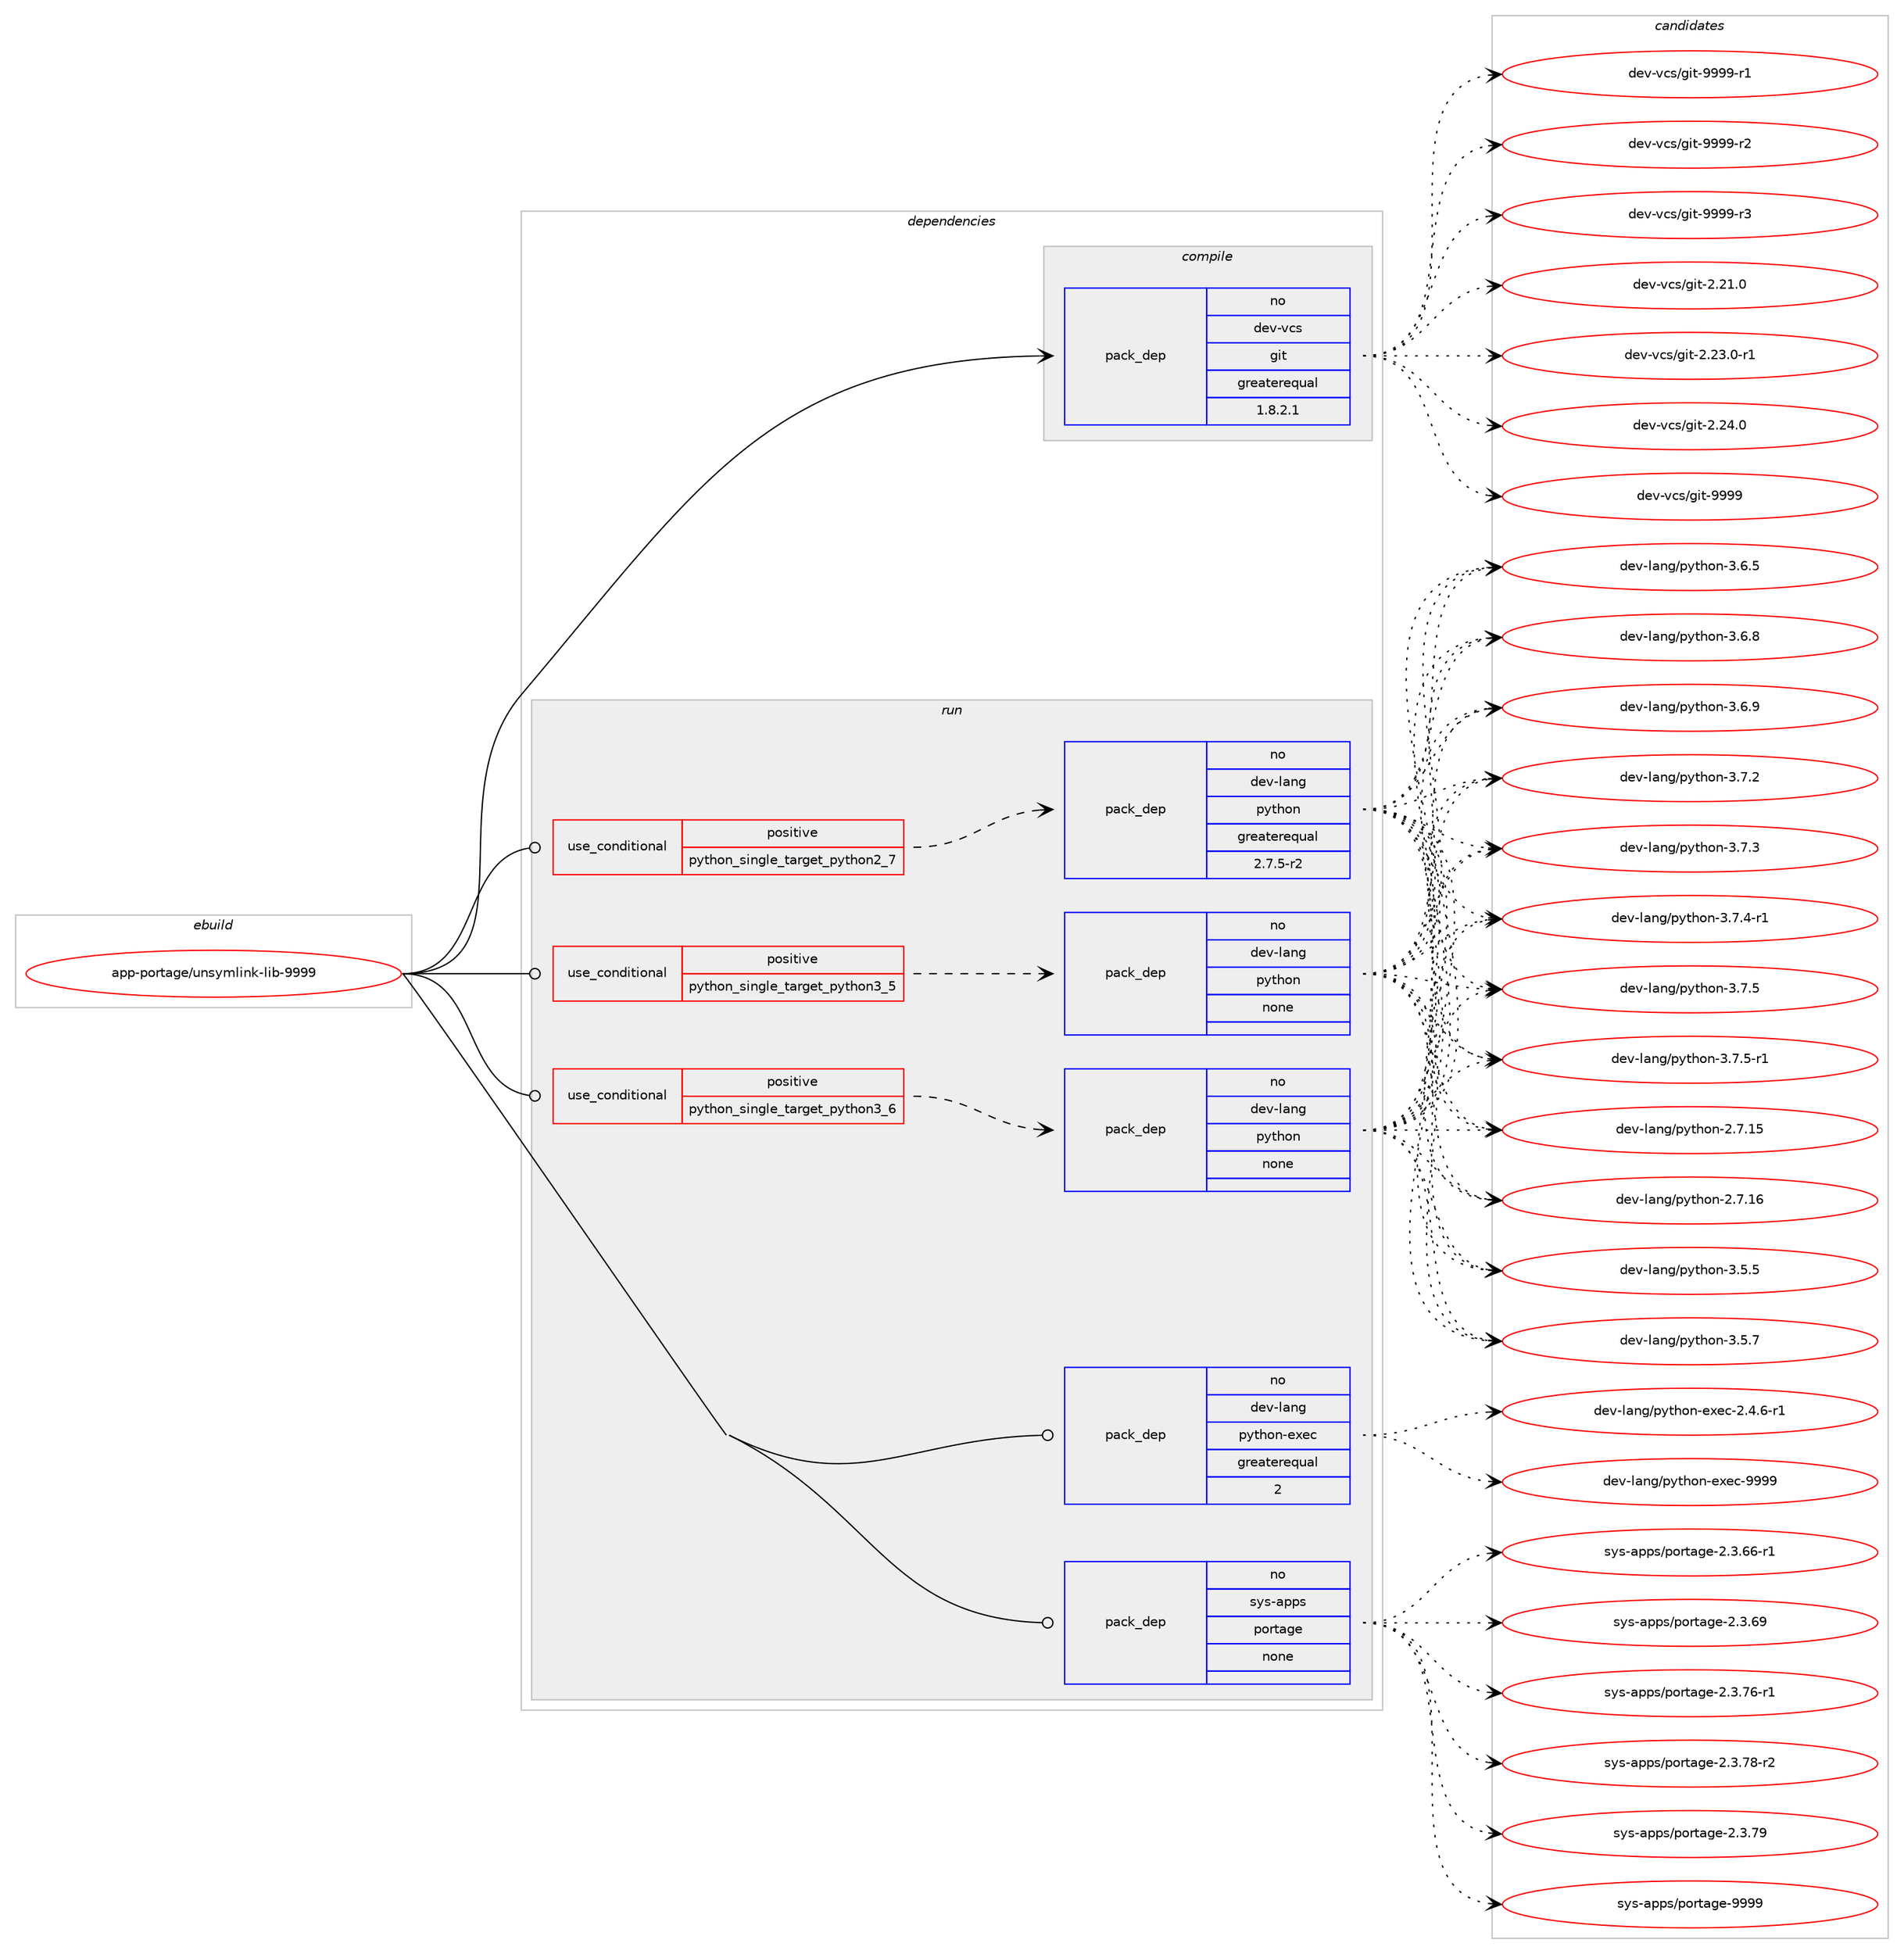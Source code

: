 digraph prolog {

# *************
# Graph options
# *************

newrank=true;
concentrate=true;
compound=true;
graph [rankdir=LR,fontname=Helvetica,fontsize=10,ranksep=1.5];#, ranksep=2.5, nodesep=0.2];
edge  [arrowhead=vee];
node  [fontname=Helvetica,fontsize=10];

# **********
# The ebuild
# **********

subgraph cluster_leftcol {
color=gray;
rank=same;
label=<<i>ebuild</i>>;
id [label="app-portage/unsymlink-lib-9999", color=red, width=4, href="../app-portage/unsymlink-lib-9999.svg"];
}

# ****************
# The dependencies
# ****************

subgraph cluster_midcol {
color=gray;
label=<<i>dependencies</i>>;
subgraph cluster_compile {
fillcolor="#eeeeee";
style=filled;
label=<<i>compile</i>>;
subgraph pack376698 {
dependency506828 [label=<<TABLE BORDER="0" CELLBORDER="1" CELLSPACING="0" CELLPADDING="4" WIDTH="220"><TR><TD ROWSPAN="6" CELLPADDING="30">pack_dep</TD></TR><TR><TD WIDTH="110">no</TD></TR><TR><TD>dev-vcs</TD></TR><TR><TD>git</TD></TR><TR><TD>greaterequal</TD></TR><TR><TD>1.8.2.1</TD></TR></TABLE>>, shape=none, color=blue];
}
id:e -> dependency506828:w [weight=20,style="solid",arrowhead="vee"];
}
subgraph cluster_compileandrun {
fillcolor="#eeeeee";
style=filled;
label=<<i>compile and run</i>>;
}
subgraph cluster_run {
fillcolor="#eeeeee";
style=filled;
label=<<i>run</i>>;
subgraph cond120975 {
dependency506829 [label=<<TABLE BORDER="0" CELLBORDER="1" CELLSPACING="0" CELLPADDING="4"><TR><TD ROWSPAN="3" CELLPADDING="10">use_conditional</TD></TR><TR><TD>positive</TD></TR><TR><TD>python_single_target_python2_7</TD></TR></TABLE>>, shape=none, color=red];
subgraph pack376699 {
dependency506830 [label=<<TABLE BORDER="0" CELLBORDER="1" CELLSPACING="0" CELLPADDING="4" WIDTH="220"><TR><TD ROWSPAN="6" CELLPADDING="30">pack_dep</TD></TR><TR><TD WIDTH="110">no</TD></TR><TR><TD>dev-lang</TD></TR><TR><TD>python</TD></TR><TR><TD>greaterequal</TD></TR><TR><TD>2.7.5-r2</TD></TR></TABLE>>, shape=none, color=blue];
}
dependency506829:e -> dependency506830:w [weight=20,style="dashed",arrowhead="vee"];
}
id:e -> dependency506829:w [weight=20,style="solid",arrowhead="odot"];
subgraph cond120976 {
dependency506831 [label=<<TABLE BORDER="0" CELLBORDER="1" CELLSPACING="0" CELLPADDING="4"><TR><TD ROWSPAN="3" CELLPADDING="10">use_conditional</TD></TR><TR><TD>positive</TD></TR><TR><TD>python_single_target_python3_5</TD></TR></TABLE>>, shape=none, color=red];
subgraph pack376700 {
dependency506832 [label=<<TABLE BORDER="0" CELLBORDER="1" CELLSPACING="0" CELLPADDING="4" WIDTH="220"><TR><TD ROWSPAN="6" CELLPADDING="30">pack_dep</TD></TR><TR><TD WIDTH="110">no</TD></TR><TR><TD>dev-lang</TD></TR><TR><TD>python</TD></TR><TR><TD>none</TD></TR><TR><TD></TD></TR></TABLE>>, shape=none, color=blue];
}
dependency506831:e -> dependency506832:w [weight=20,style="dashed",arrowhead="vee"];
}
id:e -> dependency506831:w [weight=20,style="solid",arrowhead="odot"];
subgraph cond120977 {
dependency506833 [label=<<TABLE BORDER="0" CELLBORDER="1" CELLSPACING="0" CELLPADDING="4"><TR><TD ROWSPAN="3" CELLPADDING="10">use_conditional</TD></TR><TR><TD>positive</TD></TR><TR><TD>python_single_target_python3_6</TD></TR></TABLE>>, shape=none, color=red];
subgraph pack376701 {
dependency506834 [label=<<TABLE BORDER="0" CELLBORDER="1" CELLSPACING="0" CELLPADDING="4" WIDTH="220"><TR><TD ROWSPAN="6" CELLPADDING="30">pack_dep</TD></TR><TR><TD WIDTH="110">no</TD></TR><TR><TD>dev-lang</TD></TR><TR><TD>python</TD></TR><TR><TD>none</TD></TR><TR><TD></TD></TR></TABLE>>, shape=none, color=blue];
}
dependency506833:e -> dependency506834:w [weight=20,style="dashed",arrowhead="vee"];
}
id:e -> dependency506833:w [weight=20,style="solid",arrowhead="odot"];
subgraph pack376702 {
dependency506835 [label=<<TABLE BORDER="0" CELLBORDER="1" CELLSPACING="0" CELLPADDING="4" WIDTH="220"><TR><TD ROWSPAN="6" CELLPADDING="30">pack_dep</TD></TR><TR><TD WIDTH="110">no</TD></TR><TR><TD>dev-lang</TD></TR><TR><TD>python-exec</TD></TR><TR><TD>greaterequal</TD></TR><TR><TD>2</TD></TR></TABLE>>, shape=none, color=blue];
}
id:e -> dependency506835:w [weight=20,style="solid",arrowhead="odot"];
subgraph pack376703 {
dependency506836 [label=<<TABLE BORDER="0" CELLBORDER="1" CELLSPACING="0" CELLPADDING="4" WIDTH="220"><TR><TD ROWSPAN="6" CELLPADDING="30">pack_dep</TD></TR><TR><TD WIDTH="110">no</TD></TR><TR><TD>sys-apps</TD></TR><TR><TD>portage</TD></TR><TR><TD>none</TD></TR><TR><TD></TD></TR></TABLE>>, shape=none, color=blue];
}
id:e -> dependency506836:w [weight=20,style="solid",arrowhead="odot"];
}
}

# **************
# The candidates
# **************

subgraph cluster_choices {
rank=same;
color=gray;
label=<<i>candidates</i>>;

subgraph choice376698 {
color=black;
nodesep=1;
choice10010111845118991154710310511645504650494648 [label="dev-vcs/git-2.21.0", color=red, width=4,href="../dev-vcs/git-2.21.0.svg"];
choice100101118451189911547103105116455046505146484511449 [label="dev-vcs/git-2.23.0-r1", color=red, width=4,href="../dev-vcs/git-2.23.0-r1.svg"];
choice10010111845118991154710310511645504650524648 [label="dev-vcs/git-2.24.0", color=red, width=4,href="../dev-vcs/git-2.24.0.svg"];
choice1001011184511899115471031051164557575757 [label="dev-vcs/git-9999", color=red, width=4,href="../dev-vcs/git-9999.svg"];
choice10010111845118991154710310511645575757574511449 [label="dev-vcs/git-9999-r1", color=red, width=4,href="../dev-vcs/git-9999-r1.svg"];
choice10010111845118991154710310511645575757574511450 [label="dev-vcs/git-9999-r2", color=red, width=4,href="../dev-vcs/git-9999-r2.svg"];
choice10010111845118991154710310511645575757574511451 [label="dev-vcs/git-9999-r3", color=red, width=4,href="../dev-vcs/git-9999-r3.svg"];
dependency506828:e -> choice10010111845118991154710310511645504650494648:w [style=dotted,weight="100"];
dependency506828:e -> choice100101118451189911547103105116455046505146484511449:w [style=dotted,weight="100"];
dependency506828:e -> choice10010111845118991154710310511645504650524648:w [style=dotted,weight="100"];
dependency506828:e -> choice1001011184511899115471031051164557575757:w [style=dotted,weight="100"];
dependency506828:e -> choice10010111845118991154710310511645575757574511449:w [style=dotted,weight="100"];
dependency506828:e -> choice10010111845118991154710310511645575757574511450:w [style=dotted,weight="100"];
dependency506828:e -> choice10010111845118991154710310511645575757574511451:w [style=dotted,weight="100"];
}
subgraph choice376699 {
color=black;
nodesep=1;
choice10010111845108971101034711212111610411111045504655464953 [label="dev-lang/python-2.7.15", color=red, width=4,href="../dev-lang/python-2.7.15.svg"];
choice10010111845108971101034711212111610411111045504655464954 [label="dev-lang/python-2.7.16", color=red, width=4,href="../dev-lang/python-2.7.16.svg"];
choice100101118451089711010347112121116104111110455146534653 [label="dev-lang/python-3.5.5", color=red, width=4,href="../dev-lang/python-3.5.5.svg"];
choice100101118451089711010347112121116104111110455146534655 [label="dev-lang/python-3.5.7", color=red, width=4,href="../dev-lang/python-3.5.7.svg"];
choice100101118451089711010347112121116104111110455146544653 [label="dev-lang/python-3.6.5", color=red, width=4,href="../dev-lang/python-3.6.5.svg"];
choice100101118451089711010347112121116104111110455146544656 [label="dev-lang/python-3.6.8", color=red, width=4,href="../dev-lang/python-3.6.8.svg"];
choice100101118451089711010347112121116104111110455146544657 [label="dev-lang/python-3.6.9", color=red, width=4,href="../dev-lang/python-3.6.9.svg"];
choice100101118451089711010347112121116104111110455146554650 [label="dev-lang/python-3.7.2", color=red, width=4,href="../dev-lang/python-3.7.2.svg"];
choice100101118451089711010347112121116104111110455146554651 [label="dev-lang/python-3.7.3", color=red, width=4,href="../dev-lang/python-3.7.3.svg"];
choice1001011184510897110103471121211161041111104551465546524511449 [label="dev-lang/python-3.7.4-r1", color=red, width=4,href="../dev-lang/python-3.7.4-r1.svg"];
choice100101118451089711010347112121116104111110455146554653 [label="dev-lang/python-3.7.5", color=red, width=4,href="../dev-lang/python-3.7.5.svg"];
choice1001011184510897110103471121211161041111104551465546534511449 [label="dev-lang/python-3.7.5-r1", color=red, width=4,href="../dev-lang/python-3.7.5-r1.svg"];
dependency506830:e -> choice10010111845108971101034711212111610411111045504655464953:w [style=dotted,weight="100"];
dependency506830:e -> choice10010111845108971101034711212111610411111045504655464954:w [style=dotted,weight="100"];
dependency506830:e -> choice100101118451089711010347112121116104111110455146534653:w [style=dotted,weight="100"];
dependency506830:e -> choice100101118451089711010347112121116104111110455146534655:w [style=dotted,weight="100"];
dependency506830:e -> choice100101118451089711010347112121116104111110455146544653:w [style=dotted,weight="100"];
dependency506830:e -> choice100101118451089711010347112121116104111110455146544656:w [style=dotted,weight="100"];
dependency506830:e -> choice100101118451089711010347112121116104111110455146544657:w [style=dotted,weight="100"];
dependency506830:e -> choice100101118451089711010347112121116104111110455146554650:w [style=dotted,weight="100"];
dependency506830:e -> choice100101118451089711010347112121116104111110455146554651:w [style=dotted,weight="100"];
dependency506830:e -> choice1001011184510897110103471121211161041111104551465546524511449:w [style=dotted,weight="100"];
dependency506830:e -> choice100101118451089711010347112121116104111110455146554653:w [style=dotted,weight="100"];
dependency506830:e -> choice1001011184510897110103471121211161041111104551465546534511449:w [style=dotted,weight="100"];
}
subgraph choice376700 {
color=black;
nodesep=1;
choice10010111845108971101034711212111610411111045504655464953 [label="dev-lang/python-2.7.15", color=red, width=4,href="../dev-lang/python-2.7.15.svg"];
choice10010111845108971101034711212111610411111045504655464954 [label="dev-lang/python-2.7.16", color=red, width=4,href="../dev-lang/python-2.7.16.svg"];
choice100101118451089711010347112121116104111110455146534653 [label="dev-lang/python-3.5.5", color=red, width=4,href="../dev-lang/python-3.5.5.svg"];
choice100101118451089711010347112121116104111110455146534655 [label="dev-lang/python-3.5.7", color=red, width=4,href="../dev-lang/python-3.5.7.svg"];
choice100101118451089711010347112121116104111110455146544653 [label="dev-lang/python-3.6.5", color=red, width=4,href="../dev-lang/python-3.6.5.svg"];
choice100101118451089711010347112121116104111110455146544656 [label="dev-lang/python-3.6.8", color=red, width=4,href="../dev-lang/python-3.6.8.svg"];
choice100101118451089711010347112121116104111110455146544657 [label="dev-lang/python-3.6.9", color=red, width=4,href="../dev-lang/python-3.6.9.svg"];
choice100101118451089711010347112121116104111110455146554650 [label="dev-lang/python-3.7.2", color=red, width=4,href="../dev-lang/python-3.7.2.svg"];
choice100101118451089711010347112121116104111110455146554651 [label="dev-lang/python-3.7.3", color=red, width=4,href="../dev-lang/python-3.7.3.svg"];
choice1001011184510897110103471121211161041111104551465546524511449 [label="dev-lang/python-3.7.4-r1", color=red, width=4,href="../dev-lang/python-3.7.4-r1.svg"];
choice100101118451089711010347112121116104111110455146554653 [label="dev-lang/python-3.7.5", color=red, width=4,href="../dev-lang/python-3.7.5.svg"];
choice1001011184510897110103471121211161041111104551465546534511449 [label="dev-lang/python-3.7.5-r1", color=red, width=4,href="../dev-lang/python-3.7.5-r1.svg"];
dependency506832:e -> choice10010111845108971101034711212111610411111045504655464953:w [style=dotted,weight="100"];
dependency506832:e -> choice10010111845108971101034711212111610411111045504655464954:w [style=dotted,weight="100"];
dependency506832:e -> choice100101118451089711010347112121116104111110455146534653:w [style=dotted,weight="100"];
dependency506832:e -> choice100101118451089711010347112121116104111110455146534655:w [style=dotted,weight="100"];
dependency506832:e -> choice100101118451089711010347112121116104111110455146544653:w [style=dotted,weight="100"];
dependency506832:e -> choice100101118451089711010347112121116104111110455146544656:w [style=dotted,weight="100"];
dependency506832:e -> choice100101118451089711010347112121116104111110455146544657:w [style=dotted,weight="100"];
dependency506832:e -> choice100101118451089711010347112121116104111110455146554650:w [style=dotted,weight="100"];
dependency506832:e -> choice100101118451089711010347112121116104111110455146554651:w [style=dotted,weight="100"];
dependency506832:e -> choice1001011184510897110103471121211161041111104551465546524511449:w [style=dotted,weight="100"];
dependency506832:e -> choice100101118451089711010347112121116104111110455146554653:w [style=dotted,weight="100"];
dependency506832:e -> choice1001011184510897110103471121211161041111104551465546534511449:w [style=dotted,weight="100"];
}
subgraph choice376701 {
color=black;
nodesep=1;
choice10010111845108971101034711212111610411111045504655464953 [label="dev-lang/python-2.7.15", color=red, width=4,href="../dev-lang/python-2.7.15.svg"];
choice10010111845108971101034711212111610411111045504655464954 [label="dev-lang/python-2.7.16", color=red, width=4,href="../dev-lang/python-2.7.16.svg"];
choice100101118451089711010347112121116104111110455146534653 [label="dev-lang/python-3.5.5", color=red, width=4,href="../dev-lang/python-3.5.5.svg"];
choice100101118451089711010347112121116104111110455146534655 [label="dev-lang/python-3.5.7", color=red, width=4,href="../dev-lang/python-3.5.7.svg"];
choice100101118451089711010347112121116104111110455146544653 [label="dev-lang/python-3.6.5", color=red, width=4,href="../dev-lang/python-3.6.5.svg"];
choice100101118451089711010347112121116104111110455146544656 [label="dev-lang/python-3.6.8", color=red, width=4,href="../dev-lang/python-3.6.8.svg"];
choice100101118451089711010347112121116104111110455146544657 [label="dev-lang/python-3.6.9", color=red, width=4,href="../dev-lang/python-3.6.9.svg"];
choice100101118451089711010347112121116104111110455146554650 [label="dev-lang/python-3.7.2", color=red, width=4,href="../dev-lang/python-3.7.2.svg"];
choice100101118451089711010347112121116104111110455146554651 [label="dev-lang/python-3.7.3", color=red, width=4,href="../dev-lang/python-3.7.3.svg"];
choice1001011184510897110103471121211161041111104551465546524511449 [label="dev-lang/python-3.7.4-r1", color=red, width=4,href="../dev-lang/python-3.7.4-r1.svg"];
choice100101118451089711010347112121116104111110455146554653 [label="dev-lang/python-3.7.5", color=red, width=4,href="../dev-lang/python-3.7.5.svg"];
choice1001011184510897110103471121211161041111104551465546534511449 [label="dev-lang/python-3.7.5-r1", color=red, width=4,href="../dev-lang/python-3.7.5-r1.svg"];
dependency506834:e -> choice10010111845108971101034711212111610411111045504655464953:w [style=dotted,weight="100"];
dependency506834:e -> choice10010111845108971101034711212111610411111045504655464954:w [style=dotted,weight="100"];
dependency506834:e -> choice100101118451089711010347112121116104111110455146534653:w [style=dotted,weight="100"];
dependency506834:e -> choice100101118451089711010347112121116104111110455146534655:w [style=dotted,weight="100"];
dependency506834:e -> choice100101118451089711010347112121116104111110455146544653:w [style=dotted,weight="100"];
dependency506834:e -> choice100101118451089711010347112121116104111110455146544656:w [style=dotted,weight="100"];
dependency506834:e -> choice100101118451089711010347112121116104111110455146544657:w [style=dotted,weight="100"];
dependency506834:e -> choice100101118451089711010347112121116104111110455146554650:w [style=dotted,weight="100"];
dependency506834:e -> choice100101118451089711010347112121116104111110455146554651:w [style=dotted,weight="100"];
dependency506834:e -> choice1001011184510897110103471121211161041111104551465546524511449:w [style=dotted,weight="100"];
dependency506834:e -> choice100101118451089711010347112121116104111110455146554653:w [style=dotted,weight="100"];
dependency506834:e -> choice1001011184510897110103471121211161041111104551465546534511449:w [style=dotted,weight="100"];
}
subgraph choice376702 {
color=black;
nodesep=1;
choice10010111845108971101034711212111610411111045101120101994550465246544511449 [label="dev-lang/python-exec-2.4.6-r1", color=red, width=4,href="../dev-lang/python-exec-2.4.6-r1.svg"];
choice10010111845108971101034711212111610411111045101120101994557575757 [label="dev-lang/python-exec-9999", color=red, width=4,href="../dev-lang/python-exec-9999.svg"];
dependency506835:e -> choice10010111845108971101034711212111610411111045101120101994550465246544511449:w [style=dotted,weight="100"];
dependency506835:e -> choice10010111845108971101034711212111610411111045101120101994557575757:w [style=dotted,weight="100"];
}
subgraph choice376703 {
color=black;
nodesep=1;
choice11512111545971121121154711211111411697103101455046514654544511449 [label="sys-apps/portage-2.3.66-r1", color=red, width=4,href="../sys-apps/portage-2.3.66-r1.svg"];
choice1151211154597112112115471121111141169710310145504651465457 [label="sys-apps/portage-2.3.69", color=red, width=4,href="../sys-apps/portage-2.3.69.svg"];
choice11512111545971121121154711211111411697103101455046514655544511449 [label="sys-apps/portage-2.3.76-r1", color=red, width=4,href="../sys-apps/portage-2.3.76-r1.svg"];
choice11512111545971121121154711211111411697103101455046514655564511450 [label="sys-apps/portage-2.3.78-r2", color=red, width=4,href="../sys-apps/portage-2.3.78-r2.svg"];
choice1151211154597112112115471121111141169710310145504651465557 [label="sys-apps/portage-2.3.79", color=red, width=4,href="../sys-apps/portage-2.3.79.svg"];
choice115121115459711211211547112111114116971031014557575757 [label="sys-apps/portage-9999", color=red, width=4,href="../sys-apps/portage-9999.svg"];
dependency506836:e -> choice11512111545971121121154711211111411697103101455046514654544511449:w [style=dotted,weight="100"];
dependency506836:e -> choice1151211154597112112115471121111141169710310145504651465457:w [style=dotted,weight="100"];
dependency506836:e -> choice11512111545971121121154711211111411697103101455046514655544511449:w [style=dotted,weight="100"];
dependency506836:e -> choice11512111545971121121154711211111411697103101455046514655564511450:w [style=dotted,weight="100"];
dependency506836:e -> choice1151211154597112112115471121111141169710310145504651465557:w [style=dotted,weight="100"];
dependency506836:e -> choice115121115459711211211547112111114116971031014557575757:w [style=dotted,weight="100"];
}
}

}
